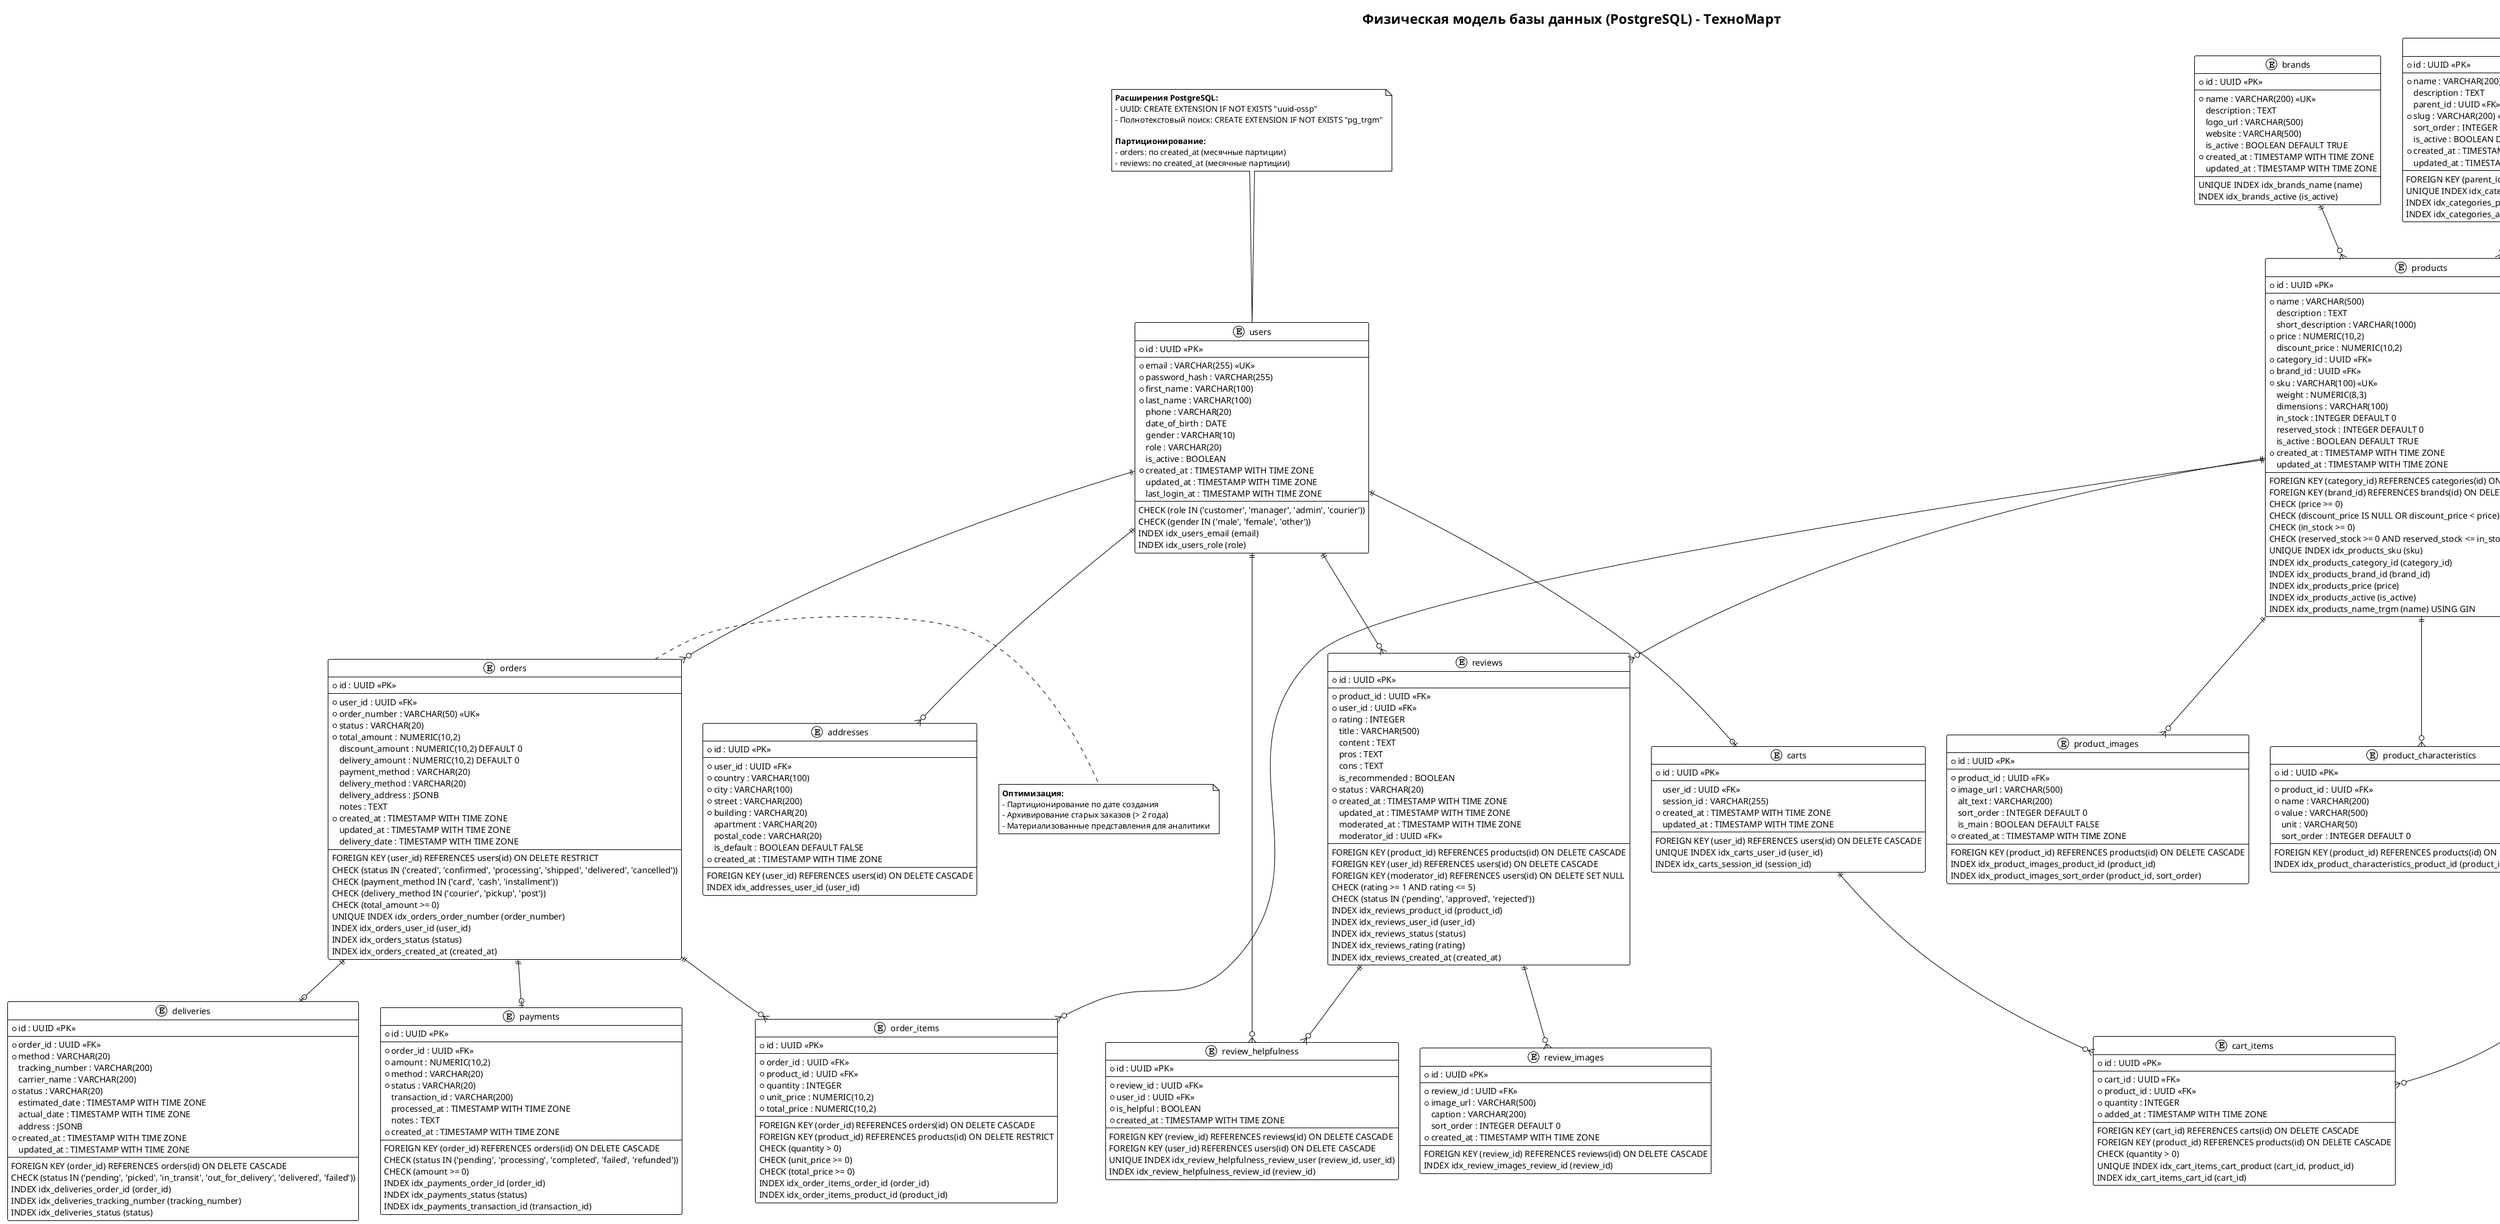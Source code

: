 @startuml Physical_Database_Model_PostgreSQL
!theme plain
title Физическая модель базы данных (PostgreSQL) - ТехноМарт

' Определение таблиц с типами данных PostgreSQL

entity "users" as users {
  * id : UUID <<PK>>
  --
  * email : VARCHAR(255) <<UK>>
  * password_hash : VARCHAR(255)
  * first_name : VARCHAR(100)
  * last_name : VARCHAR(100)
  phone : VARCHAR(20)
  date_of_birth : DATE
  gender : VARCHAR(10)
  role : VARCHAR(20)
  is_active : BOOLEAN
  * created_at : TIMESTAMP WITH TIME ZONE
  updated_at : TIMESTAMP WITH TIME ZONE
  last_login_at : TIMESTAMP WITH TIME ZONE
  --
  CHECK (role IN ('customer', 'manager', 'admin', 'courier'))
  CHECK (gender IN ('male', 'female', 'other'))
  INDEX idx_users_email (email)
  INDEX idx_users_role (role)
}

entity "addresses" as addresses {
  * id : UUID <<PK>>
  --
  * user_id : UUID <<FK>>
  * country : VARCHAR(100)
  * city : VARCHAR(100)
  * street : VARCHAR(200)
  * building : VARCHAR(20)
  apartment : VARCHAR(20)
  postal_code : VARCHAR(20)
  is_default : BOOLEAN DEFAULT FALSE
  * created_at : TIMESTAMP WITH TIME ZONE
  --
  FOREIGN KEY (user_id) REFERENCES users(id) ON DELETE CASCADE
  INDEX idx_addresses_user_id (user_id)
}

entity "categories" as categories {
  * id : UUID <<PK>>
  --
  * name : VARCHAR(200)
  description : TEXT
  parent_id : UUID <<FK>>
  * slug : VARCHAR(200) <<UK>>
  sort_order : INTEGER DEFAULT 0
  is_active : BOOLEAN DEFAULT TRUE
  * created_at : TIMESTAMP WITH TIME ZONE
  updated_at : TIMESTAMP WITH TIME ZONE
  --
  FOREIGN KEY (parent_id) REFERENCES categories(id) ON DELETE SET NULL
  UNIQUE INDEX idx_categories_slug (slug)
  INDEX idx_categories_parent_id (parent_id)
  INDEX idx_categories_active (is_active)
}

entity "brands" as brands {
  * id : UUID <<PK>>
  --
  * name : VARCHAR(200) <<UK>>
  description : TEXT
  logo_url : VARCHAR(500)
  website : VARCHAR(500)
  is_active : BOOLEAN DEFAULT TRUE
  * created_at : TIMESTAMP WITH TIME ZONE
  updated_at : TIMESTAMP WITH TIME ZONE
  --
  UNIQUE INDEX idx_brands_name (name)
  INDEX idx_brands_active (is_active)
}

entity "products" as products {
  * id : UUID <<PK>>
  --
  * name : VARCHAR(500)
  description : TEXT
  short_description : VARCHAR(1000)
  * price : NUMERIC(10,2)
  discount_price : NUMERIC(10,2)
  * category_id : UUID <<FK>>
  * brand_id : UUID <<FK>>
  * sku : VARCHAR(100) <<UK>>
  weight : NUMERIC(8,3)
  dimensions : VARCHAR(100)
  in_stock : INTEGER DEFAULT 0
  reserved_stock : INTEGER DEFAULT 0
  is_active : BOOLEAN DEFAULT TRUE
  * created_at : TIMESTAMP WITH TIME ZONE
  updated_at : TIMESTAMP WITH TIME ZONE
  --
  FOREIGN KEY (category_id) REFERENCES categories(id) ON DELETE RESTRICT
  FOREIGN KEY (brand_id) REFERENCES brands(id) ON DELETE RESTRICT
  CHECK (price >= 0)
  CHECK (discount_price IS NULL OR discount_price < price)
  CHECK (in_stock >= 0)
  CHECK (reserved_stock >= 0 AND reserved_stock <= in_stock)
  UNIQUE INDEX idx_products_sku (sku)
  INDEX idx_products_category_id (category_id)
  INDEX idx_products_brand_id (brand_id)
  INDEX idx_products_price (price)
  INDEX idx_products_active (is_active)
  INDEX idx_products_name_trgm (name) USING GIN
}

entity "product_images" as product_images {
  * id : UUID <<PK>>
  --
  * product_id : UUID <<FK>>
  * image_url : VARCHAR(500)
  alt_text : VARCHAR(200)
  sort_order : INTEGER DEFAULT 0
  is_main : BOOLEAN DEFAULT FALSE
  * created_at : TIMESTAMP WITH TIME ZONE
  --
  FOREIGN KEY (product_id) REFERENCES products(id) ON DELETE CASCADE
  INDEX idx_product_images_product_id (product_id)
  INDEX idx_product_images_sort_order (product_id, sort_order)
}

entity "product_characteristics" as product_characteristics {
  * id : UUID <<PK>>
  --
  * product_id : UUID <<FK>>
  * name : VARCHAR(200)
  * value : VARCHAR(500)
  unit : VARCHAR(50)
  sort_order : INTEGER DEFAULT 0
  --
  FOREIGN KEY (product_id) REFERENCES products(id) ON DELETE CASCADE
  INDEX idx_product_characteristics_product_id (product_id)
}

entity "carts" as carts {
  * id : UUID <<PK>>
  --
  user_id : UUID <<FK>>
  session_id : VARCHAR(255)
  * created_at : TIMESTAMP WITH TIME ZONE
  updated_at : TIMESTAMP WITH TIME ZONE
  --
  FOREIGN KEY (user_id) REFERENCES users(id) ON DELETE CASCADE
  UNIQUE INDEX idx_carts_user_id (user_id)
  INDEX idx_carts_session_id (session_id)
}

entity "cart_items" as cart_items {
  * id : UUID <<PK>>
  --
  * cart_id : UUID <<FK>>
  * product_id : UUID <<FK>>
  * quantity : INTEGER
  * added_at : TIMESTAMP WITH TIME ZONE
  --
  FOREIGN KEY (cart_id) REFERENCES carts(id) ON DELETE CASCADE
  FOREIGN KEY (product_id) REFERENCES products(id) ON DELETE CASCADE
  CHECK (quantity > 0)
  UNIQUE INDEX idx_cart_items_cart_product (cart_id, product_id)
  INDEX idx_cart_items_cart_id (cart_id)
}

entity "orders" as orders {
  * id : UUID <<PK>>
  --
  * user_id : UUID <<FK>>
  * order_number : VARCHAR(50) <<UK>>
  * status : VARCHAR(20)
  * total_amount : NUMERIC(10,2)
  discount_amount : NUMERIC(10,2) DEFAULT 0
  delivery_amount : NUMERIC(10,2) DEFAULT 0
  payment_method : VARCHAR(20)
  delivery_method : VARCHAR(20)
  delivery_address : JSONB
  notes : TEXT
  * created_at : TIMESTAMP WITH TIME ZONE
  updated_at : TIMESTAMP WITH TIME ZONE
  delivery_date : TIMESTAMP WITH TIME ZONE
  --
  FOREIGN KEY (user_id) REFERENCES users(id) ON DELETE RESTRICT
  CHECK (status IN ('created', 'confirmed', 'processing', 'shipped', 'delivered', 'cancelled'))
  CHECK (payment_method IN ('card', 'cash', 'installment'))
  CHECK (delivery_method IN ('courier', 'pickup', 'post'))
  CHECK (total_amount >= 0)
  UNIQUE INDEX idx_orders_order_number (order_number)
  INDEX idx_orders_user_id (user_id)
  INDEX idx_orders_status (status)
  INDEX idx_orders_created_at (created_at)
}

entity "order_items" as order_items {
  * id : UUID <<PK>>
  --
  * order_id : UUID <<FK>>
  * product_id : UUID <<FK>>
  * quantity : INTEGER
  * unit_price : NUMERIC(10,2)
  * total_price : NUMERIC(10,2)
  --
  FOREIGN KEY (order_id) REFERENCES orders(id) ON DELETE CASCADE
  FOREIGN KEY (product_id) REFERENCES products(id) ON DELETE RESTRICT
  CHECK (quantity > 0)
  CHECK (unit_price >= 0)
  CHECK (total_price >= 0)
  INDEX idx_order_items_order_id (order_id)
  INDEX idx_order_items_product_id (product_id)
}

entity "payments" as payments {
  * id : UUID <<PK>>
  --
  * order_id : UUID <<FK>>
  * amount : NUMERIC(10,2)
  * method : VARCHAR(20)
  * status : VARCHAR(20)
  transaction_id : VARCHAR(200)
  processed_at : TIMESTAMP WITH TIME ZONE
  notes : TEXT
  * created_at : TIMESTAMP WITH TIME ZONE
  --
  FOREIGN KEY (order_id) REFERENCES orders(id) ON DELETE CASCADE
  CHECK (status IN ('pending', 'processing', 'completed', 'failed', 'refunded'))
  CHECK (amount >= 0)
  INDEX idx_payments_order_id (order_id)
  INDEX idx_payments_status (status)
  INDEX idx_payments_transaction_id (transaction_id)
}

entity "deliveries" as deliveries {
  * id : UUID <<PK>>
  --
  * order_id : UUID <<FK>>
  * method : VARCHAR(20)
  tracking_number : VARCHAR(200)
  carrier_name : VARCHAR(200)
  * status : VARCHAR(20)
  estimated_date : TIMESTAMP WITH TIME ZONE
  actual_date : TIMESTAMP WITH TIME ZONE
  address : JSONB
  * created_at : TIMESTAMP WITH TIME ZONE
  updated_at : TIMESTAMP WITH TIME ZONE
  --
  FOREIGN KEY (order_id) REFERENCES orders(id) ON DELETE CASCADE
  CHECK (status IN ('pending', 'picked', 'in_transit', 'out_for_delivery', 'delivered', 'failed'))
  INDEX idx_deliveries_order_id (order_id)
  INDEX idx_deliveries_tracking_number (tracking_number)
  INDEX idx_deliveries_status (status)
}

entity "reviews" as reviews {
  * id : UUID <<PK>>
  --
  * product_id : UUID <<FK>>
  * user_id : UUID <<FK>>
  * rating : INTEGER
  title : VARCHAR(500)
  content : TEXT
  pros : TEXT
  cons : TEXT
  is_recommended : BOOLEAN
  * status : VARCHAR(20)
  * created_at : TIMESTAMP WITH TIME ZONE
  updated_at : TIMESTAMP WITH TIME ZONE
  moderated_at : TIMESTAMP WITH TIME ZONE
  moderator_id : UUID <<FK>>
  --
  FOREIGN KEY (product_id) REFERENCES products(id) ON DELETE CASCADE
  FOREIGN KEY (user_id) REFERENCES users(id) ON DELETE CASCADE
  FOREIGN KEY (moderator_id) REFERENCES users(id) ON DELETE SET NULL
  CHECK (rating >= 1 AND rating <= 5)
  CHECK (status IN ('pending', 'approved', 'rejected'))
  INDEX idx_reviews_product_id (product_id)
  INDEX idx_reviews_user_id (user_id)
  INDEX idx_reviews_status (status)
  INDEX idx_reviews_rating (rating)
  INDEX idx_reviews_created_at (created_at)
}

entity "review_images" as review_images {
  * id : UUID <<PK>>
  --
  * review_id : UUID <<FK>>
  * image_url : VARCHAR(500)
  caption : VARCHAR(200)
  sort_order : INTEGER DEFAULT 0
  * created_at : TIMESTAMP WITH TIME ZONE
  --
  FOREIGN KEY (review_id) REFERENCES reviews(id) ON DELETE CASCADE
  INDEX idx_review_images_review_id (review_id)
}

entity "review_helpfulness" as review_helpfulness {
  * id : UUID <<PK>>
  --
  * review_id : UUID <<FK>>
  * user_id : UUID <<FK>>
  * is_helpful : BOOLEAN
  * created_at : TIMESTAMP WITH TIME ZONE
  --
  FOREIGN KEY (review_id) REFERENCES reviews(id) ON DELETE CASCADE
  FOREIGN KEY (user_id) REFERENCES users(id) ON DELETE CASCADE
  UNIQUE INDEX idx_review_helpfulness_review_user (review_id, user_id)
  INDEX idx_review_helpfulness_review_id (review_id)
}

entity "product_ratings" as product_ratings {
  * product_id : UUID <<PK,FK>>
  --
  * average_rating : NUMERIC(3,2)
  * total_reviews : INTEGER
  rating_distribution : JSONB
  * last_updated : TIMESTAMP WITH TIME ZONE
  --
  FOREIGN KEY (product_id) REFERENCES products(id) ON DELETE CASCADE
  CHECK (average_rating >= 0 AND average_rating <= 5)
  CHECK (total_reviews >= 0)
}

' Определение связей
users ||--o{ addresses
users ||--o| carts
users ||--o{ orders
users ||--o{ reviews
users ||--o{ review_helpfulness

categories ||--o{ categories
categories ||--o{ products
brands ||--o{ products

products ||--o{ product_images
products ||--o{ product_characteristics
products ||--o{ cart_items
products ||--o{ order_items
products ||--o{ reviews
products ||--|| product_ratings

carts ||--o{ cart_items

orders ||--o{ order_items
orders ||--o| payments
orders ||--o| deliveries

reviews ||--o{ review_images
reviews ||--o{ review_helpfulness

note top of users
  **Расширения PostgreSQL:**
  - UUID: CREATE EXTENSION IF NOT EXISTS "uuid-ossp"
  - Полнотекстовый поиск: CREATE EXTENSION IF NOT EXISTS "pg_trgm"
  
  **Партиционирование:**
  - orders: по created_at (месячные партиции)
  - reviews: по created_at (месячные партиции)
end note

note bottom of products
  **Индексы для производительности:**
  - GIN индекс для полнотекстового поиска
  - B-tree индексы для фильтрации
  - Composite индексы для сложных запросов
end note

note right of orders
  **Оптимизация:**
  - Партиционирование по дате создания
  - Архивирование старых заказов (> 2 года)
  - Материализованные представления для аналитики
end note

@enduml

